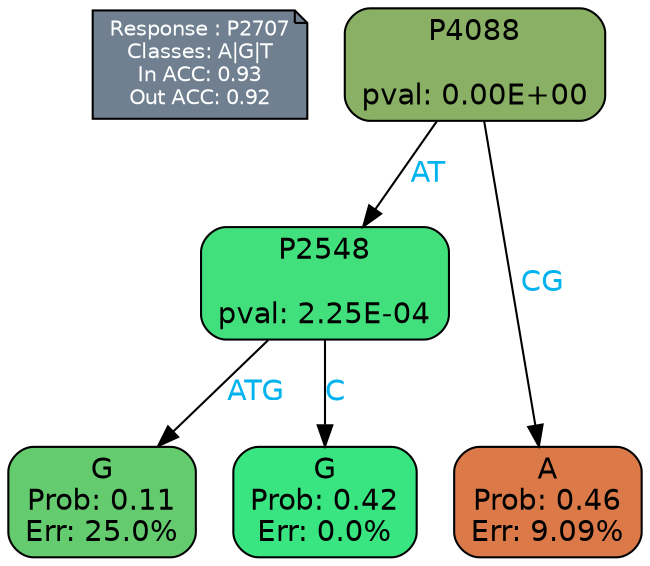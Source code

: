 digraph Tree {
node [shape=box, style="filled, rounded", color="black", fontname=helvetica] ;
graph [ranksep=equally, splines=polylines, bgcolor=transparent, dpi=600] ;
edge [fontname=helvetica] ;
LEGEND [label="Response : P2707
Classes: A|G|T
In ACC: 0.93
Out ACC: 0.92
",shape=note,align=left,style=filled,fillcolor="slategray",fontcolor="white",fontsize=10];1 [label="P4088

pval: 0.00E+00", fillcolor="#89b064"] ;
2 [label="P2548

pval: 2.25E-04", fillcolor="#42df7d"] ;
3 [label="G
Prob: 0.11
Err: 25.0%", fillcolor="#64cc6f"] ;
4 [label="G
Prob: 0.42
Err: 0.0%", fillcolor="#39e581"] ;
5 [label="A
Prob: 0.46
Err: 9.09%", fillcolor="#db7a48"] ;
1 -> 2 [label="AT",fontcolor=deepskyblue2] ;
1 -> 5 [label="CG",fontcolor=deepskyblue2] ;
2 -> 3 [label="ATG",fontcolor=deepskyblue2] ;
2 -> 4 [label="C",fontcolor=deepskyblue2] ;
{rank = same; 3;4;5;}{rank = same; LEGEND;1;}}